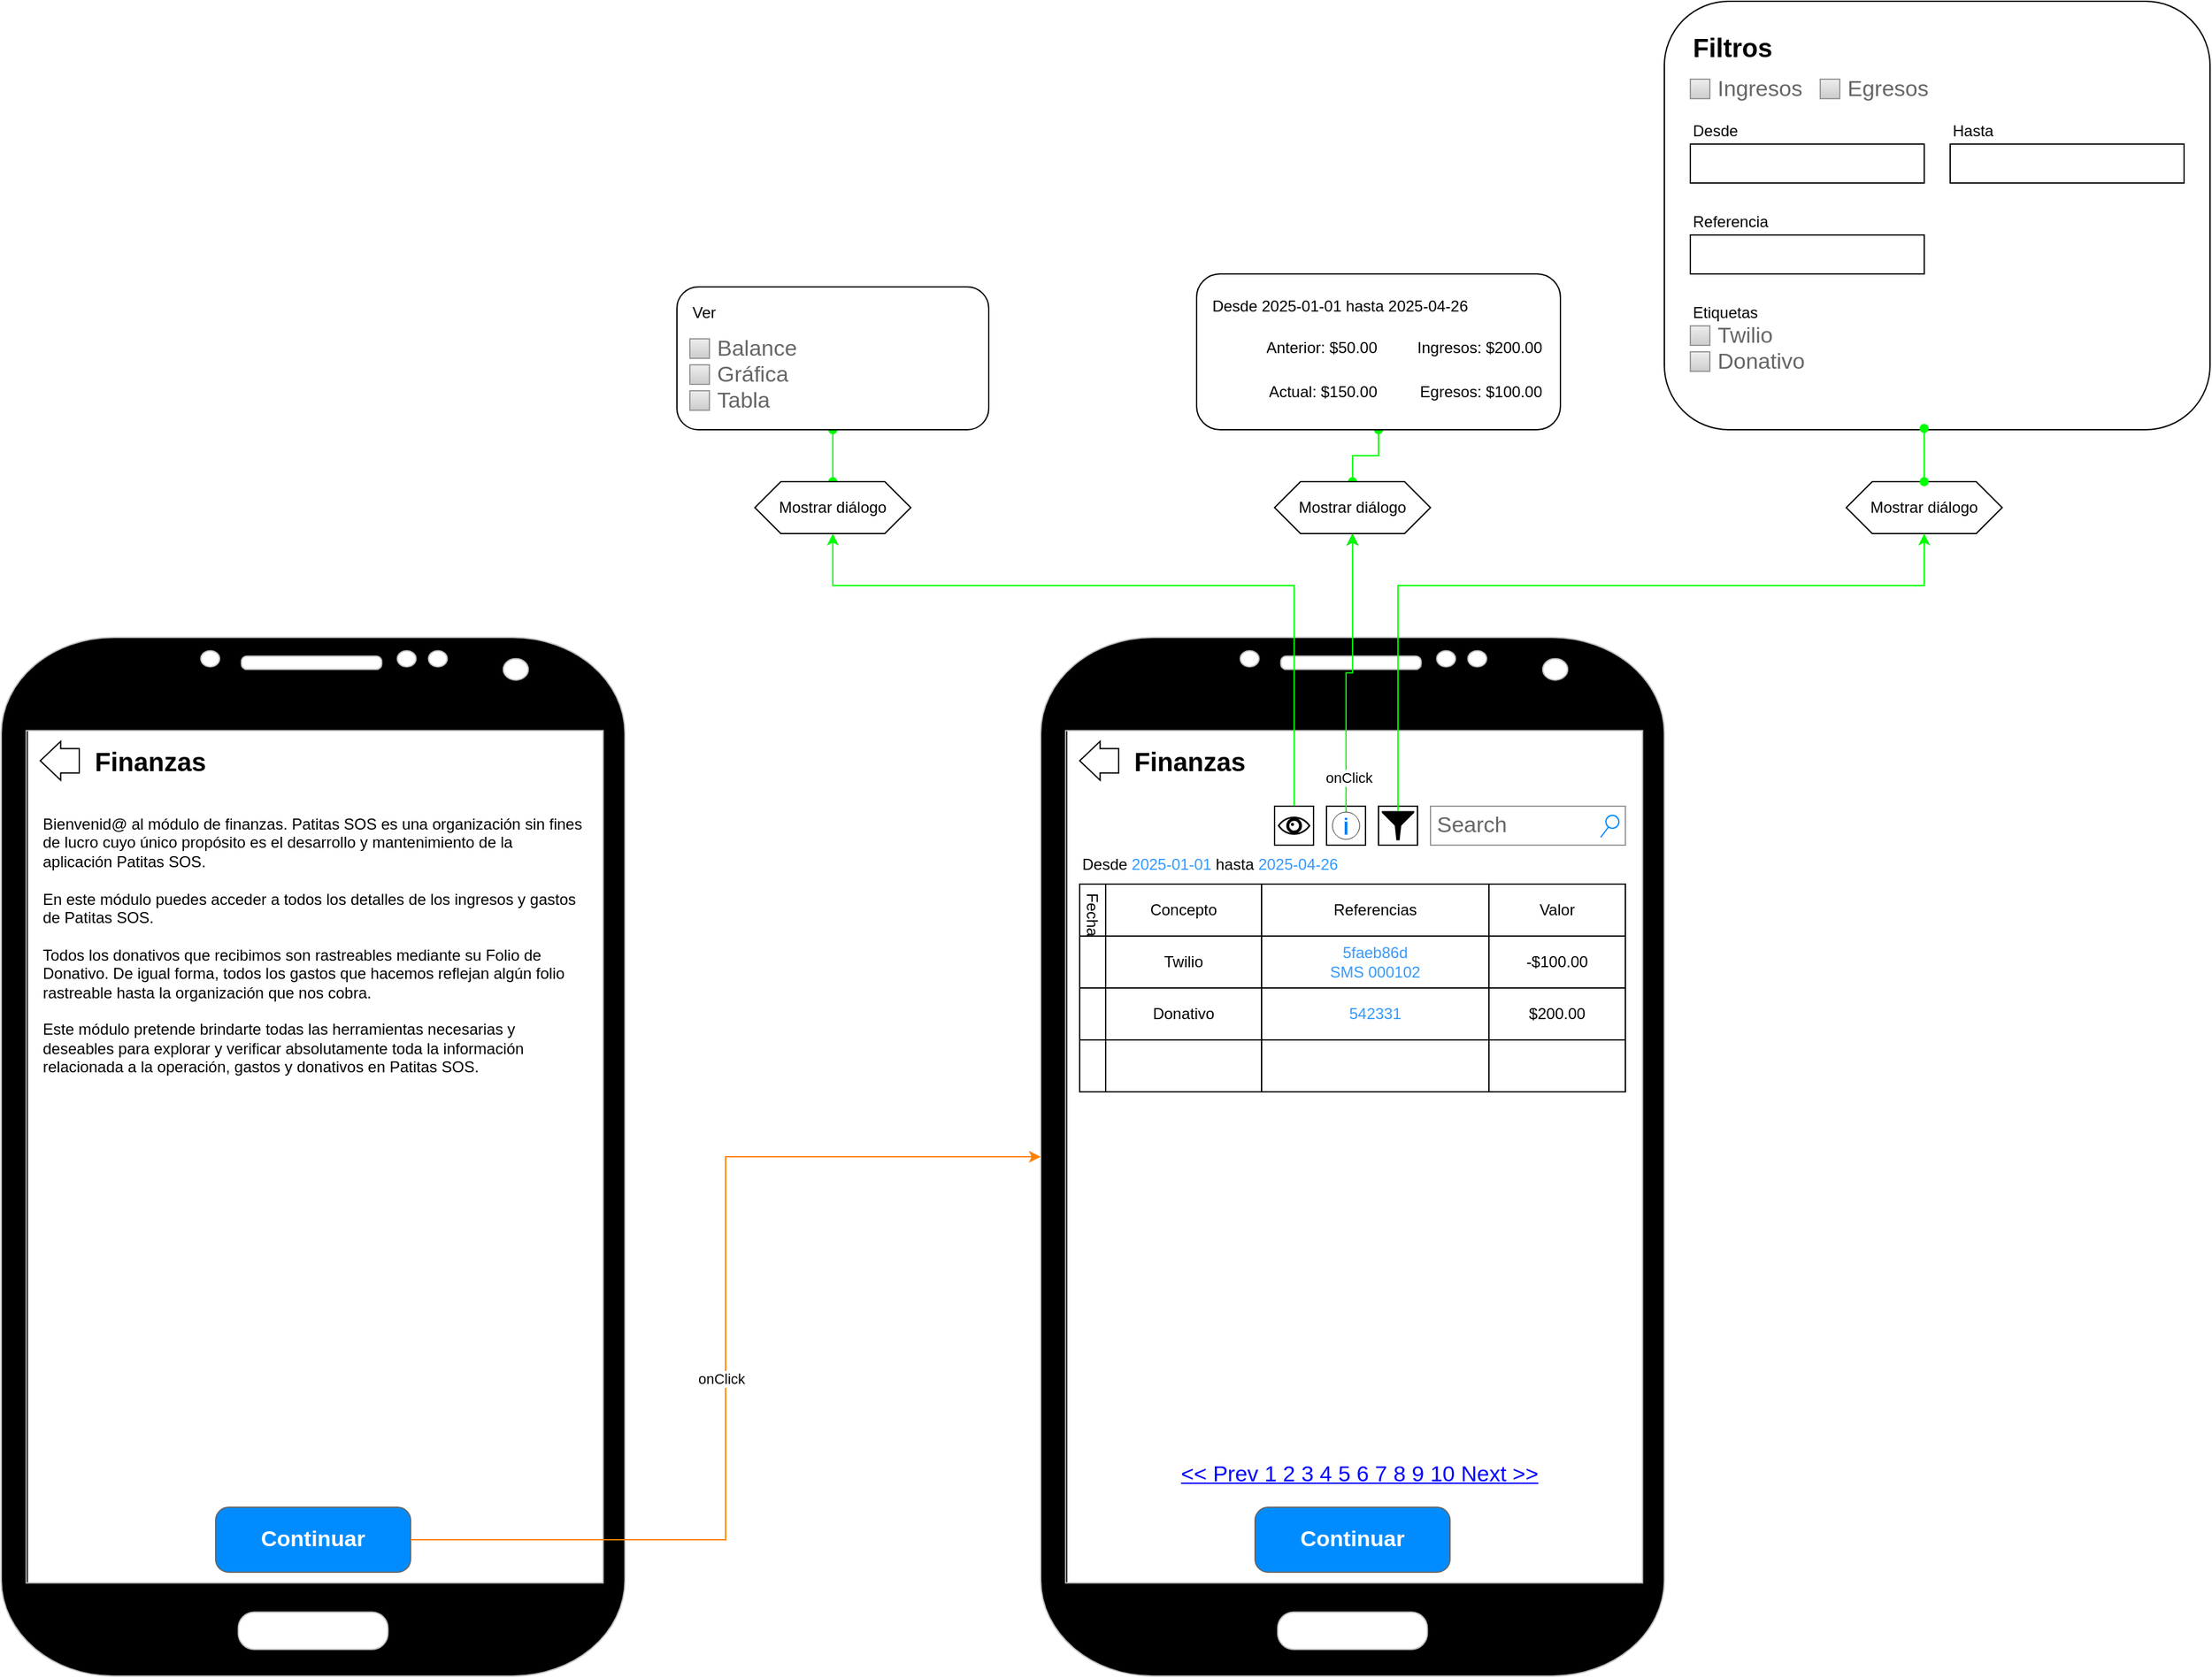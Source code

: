 <mxfile version="26.2.14">
  <diagram name="Page-1" id="u_hujkYW8tRtBw4MjNoY">
    <mxGraphModel dx="1554" dy="1951" grid="1" gridSize="10" guides="1" tooltips="1" connect="1" arrows="1" fold="1" page="1" pageScale="1" pageWidth="850" pageHeight="1100" math="0" shadow="0">
      <root>
        <mxCell id="0" />
        <mxCell id="1" parent="0" />
        <mxCell id="SzBVD9_jWQ-JpdKvvdq1-95" style="edgeStyle=orthogonalEdgeStyle;rounded=0;orthogonalLoop=1;jettySize=auto;html=1;entryX=0.5;entryY=1;entryDx=0;entryDy=0;strokeColor=#00FF00;endArrow=oval;endFill=1;startArrow=oval;startFill=1;" parent="1" source="SzBVD9_jWQ-JpdKvvdq1-90" target="SzBVD9_jWQ-JpdKvvdq1-91" edge="1">
          <mxGeometry relative="1" as="geometry" />
        </mxCell>
        <mxCell id="SzBVD9_jWQ-JpdKvvdq1-90" value="Mostrar diálogo" style="shape=hexagon;perimeter=hexagonPerimeter2;whiteSpace=wrap;html=1;fixedSize=1;" parent="1" vertex="1">
          <mxGeometry x="980" y="-120" width="120" height="40" as="geometry" />
        </mxCell>
        <mxCell id="SzBVD9_jWQ-JpdKvvdq1-2" value="" style="rounded=0;whiteSpace=wrap;html=1;" parent="1" vertex="1">
          <mxGeometry x="20" y="70" width="450" height="660" as="geometry" />
        </mxCell>
        <mxCell id="SzBVD9_jWQ-JpdKvvdq1-1" value="" style="verticalLabelPosition=bottom;verticalAlign=top;html=1;shadow=0;dashed=0;strokeWidth=1;shape=mxgraph.android.phone2;strokeColor=#c0c0c0;fillColor=#000000;" parent="1" vertex="1">
          <mxGeometry width="480" height="800" as="geometry" />
        </mxCell>
        <mxCell id="SzBVD9_jWQ-JpdKvvdq1-3" value="Finanzas" style="text;html=1;align=left;verticalAlign=middle;whiteSpace=wrap;rounded=0;fontStyle=1;fontSize=20;" parent="1" vertex="1">
          <mxGeometry x="70" y="80" width="380" height="30" as="geometry" />
        </mxCell>
        <mxCell id="SzBVD9_jWQ-JpdKvvdq1-4" value="" style="shape=singleArrow;direction=west;whiteSpace=wrap;html=1;arrowWidth=0.627;arrowSize=0.524;" parent="1" vertex="1">
          <mxGeometry x="30" y="80" width="30" height="30" as="geometry" />
        </mxCell>
        <mxCell id="SzBVD9_jWQ-JpdKvvdq1-5" value="&lt;div&gt;Bienvenid@ al módulo de finanzas. Patitas SOS es una organización sin fines de lucro cuyo único propósito es el desarrollo y mantenimiento de la aplicación Patitas SOS.&lt;/div&gt;&lt;div&gt;&lt;br&gt;&lt;/div&gt;&lt;div&gt;En este módulo puedes acceder a todos los detalles de los ingresos y gastos de Patitas SOS.&lt;/div&gt;&lt;div&gt;&lt;br&gt;&lt;/div&gt;&lt;div&gt;Todos los donativos que recibimos son rastreables mediante su Folio de Donativo. De igual forma, todos los gastos que hacemos reflejan algún folio rastreable hasta la organización que nos cobra.&lt;/div&gt;&lt;div&gt;&lt;br&gt;&lt;/div&gt;&lt;div&gt;Este módulo pretende brindarte todas las herramientas necesarias y deseables para explorar y verificar absolutamente toda la información relacionada a la operación, gastos y donativos en Patitas SOS.&lt;/div&gt;" style="text;html=1;align=left;verticalAlign=top;whiteSpace=wrap;rounded=0;" parent="1" vertex="1">
          <mxGeometry x="30" y="130" width="420" height="590" as="geometry" />
        </mxCell>
        <mxCell id="SzBVD9_jWQ-JpdKvvdq1-6" value="Continuar" style="strokeWidth=1;shadow=0;dashed=0;align=center;html=1;shape=mxgraph.mockup.buttons.button;strokeColor=#666666;fontColor=#ffffff;mainText=;buttonStyle=round;fontSize=17;fontStyle=1;fillColor=#008cff;whiteSpace=wrap;" parent="1" vertex="1">
          <mxGeometry x="165" y="670" width="150" height="50" as="geometry" />
        </mxCell>
        <mxCell id="SzBVD9_jWQ-JpdKvvdq1-7" value="" style="rounded=0;whiteSpace=wrap;html=1;" parent="1" vertex="1">
          <mxGeometry x="820" y="70" width="450" height="660" as="geometry" />
        </mxCell>
        <mxCell id="SzBVD9_jWQ-JpdKvvdq1-96" value="" style="edgeStyle=orthogonalEdgeStyle;rounded=0;orthogonalLoop=1;jettySize=auto;html=1;" parent="1" source="SzBVD9_jWQ-JpdKvvdq1-8" target="SzBVD9_jWQ-JpdKvvdq1-90" edge="1">
          <mxGeometry relative="1" as="geometry" />
        </mxCell>
        <mxCell id="SzBVD9_jWQ-JpdKvvdq1-8" value="" style="verticalLabelPosition=bottom;verticalAlign=top;html=1;shadow=0;dashed=0;strokeWidth=1;shape=mxgraph.android.phone2;strokeColor=#c0c0c0;fillColor=#000000;" parent="1" vertex="1">
          <mxGeometry x="800" width="480" height="800" as="geometry" />
        </mxCell>
        <mxCell id="SzBVD9_jWQ-JpdKvvdq1-9" value="Finanzas" style="text;html=1;align=left;verticalAlign=middle;whiteSpace=wrap;rounded=0;fontStyle=1;fontSize=20;" parent="1" vertex="1">
          <mxGeometry x="870" y="80" width="380" height="30" as="geometry" />
        </mxCell>
        <mxCell id="SzBVD9_jWQ-JpdKvvdq1-10" value="" style="shape=singleArrow;direction=west;whiteSpace=wrap;html=1;arrowWidth=0.627;arrowSize=0.524;" parent="1" vertex="1">
          <mxGeometry x="830" y="80" width="30" height="30" as="geometry" />
        </mxCell>
        <mxCell id="SzBVD9_jWQ-JpdKvvdq1-12" value="Continuar" style="strokeWidth=1;shadow=0;dashed=0;align=center;html=1;shape=mxgraph.mockup.buttons.button;strokeColor=#666666;fontColor=#ffffff;mainText=;buttonStyle=round;fontSize=17;fontStyle=1;fillColor=#008cff;whiteSpace=wrap;" parent="1" vertex="1">
          <mxGeometry x="965" y="670" width="150" height="50" as="geometry" />
        </mxCell>
        <mxCell id="SzBVD9_jWQ-JpdKvvdq1-14" value="Search" style="strokeWidth=1;shadow=0;dashed=0;align=center;html=1;shape=mxgraph.mockup.forms.searchBox;strokeColor=#999999;mainText=;strokeColor2=#008cff;fontColor=#666666;fontSize=17;align=left;spacingLeft=3;whiteSpace=wrap;" parent="1" vertex="1">
          <mxGeometry x="1100" y="130" width="150" height="30" as="geometry" />
        </mxCell>
        <mxCell id="SzBVD9_jWQ-JpdKvvdq1-20" value="" style="group" parent="1" vertex="1" connectable="0">
          <mxGeometry x="1060" y="130" width="30" height="30" as="geometry" />
        </mxCell>
        <mxCell id="SzBVD9_jWQ-JpdKvvdq1-18" value="" style="rounded=0;whiteSpace=wrap;html=1;" parent="SzBVD9_jWQ-JpdKvvdq1-20" vertex="1">
          <mxGeometry width="30" height="30" as="geometry" />
        </mxCell>
        <mxCell id="SzBVD9_jWQ-JpdKvvdq1-15" value="" style="sketch=0;aspect=fixed;pointerEvents=1;shadow=0;dashed=0;html=1;strokeColor=none;labelPosition=center;verticalLabelPosition=bottom;verticalAlign=top;align=center;fillColor=#000000;shape=mxgraph.mscae.enterprise.filter" parent="SzBVD9_jWQ-JpdKvvdq1-20" vertex="1">
          <mxGeometry x="2.5" y="3.75" width="25" height="22.5" as="geometry" />
        </mxCell>
        <mxCell id="SzBVD9_jWQ-JpdKvvdq1-53" value="" style="shape=table;startSize=0;container=1;collapsible=0;childLayout=tableLayout;" parent="1" vertex="1">
          <mxGeometry x="830" y="190" width="420" height="160" as="geometry" />
        </mxCell>
        <mxCell id="SzBVD9_jWQ-JpdKvvdq1-54" value="" style="shape=tableRow;horizontal=0;startSize=0;swimlaneHead=0;swimlaneBody=0;strokeColor=inherit;top=0;left=0;bottom=0;right=0;collapsible=0;dropTarget=0;fillColor=none;points=[[0,0.5],[1,0.5]];portConstraint=eastwest;" parent="SzBVD9_jWQ-JpdKvvdq1-53" vertex="1">
          <mxGeometry width="420" height="40" as="geometry" />
        </mxCell>
        <mxCell id="SzBVD9_jWQ-JpdKvvdq1-55" value="Fecha" style="shape=partialRectangle;html=1;whiteSpace=wrap;connectable=0;strokeColor=inherit;overflow=hidden;fillColor=none;top=0;left=0;bottom=0;right=0;pointerEvents=1;textDirection=vertical-lr;align=left;verticalAlign=top;" parent="SzBVD9_jWQ-JpdKvvdq1-54" vertex="1">
          <mxGeometry width="20" height="40" as="geometry">
            <mxRectangle width="20" height="40" as="alternateBounds" />
          </mxGeometry>
        </mxCell>
        <mxCell id="SzBVD9_jWQ-JpdKvvdq1-56" value="Concepto" style="shape=partialRectangle;html=1;whiteSpace=wrap;connectable=0;strokeColor=inherit;overflow=hidden;fillColor=none;top=0;left=0;bottom=0;right=0;pointerEvents=1;" parent="SzBVD9_jWQ-JpdKvvdq1-54" vertex="1">
          <mxGeometry x="20" width="120" height="40" as="geometry">
            <mxRectangle width="120" height="40" as="alternateBounds" />
          </mxGeometry>
        </mxCell>
        <mxCell id="SzBVD9_jWQ-JpdKvvdq1-57" value="Referencias" style="shape=partialRectangle;html=1;whiteSpace=wrap;connectable=0;strokeColor=inherit;overflow=hidden;fillColor=none;top=0;left=0;bottom=0;right=0;pointerEvents=1;" parent="SzBVD9_jWQ-JpdKvvdq1-54" vertex="1">
          <mxGeometry x="140" width="175" height="40" as="geometry">
            <mxRectangle width="175" height="40" as="alternateBounds" />
          </mxGeometry>
        </mxCell>
        <mxCell id="SzBVD9_jWQ-JpdKvvdq1-58" value="Valor" style="shape=partialRectangle;html=1;whiteSpace=wrap;connectable=0;strokeColor=inherit;overflow=hidden;fillColor=none;top=0;left=0;bottom=0;right=0;pointerEvents=1;" parent="SzBVD9_jWQ-JpdKvvdq1-54" vertex="1">
          <mxGeometry x="315" width="105" height="40" as="geometry">
            <mxRectangle width="105" height="40" as="alternateBounds" />
          </mxGeometry>
        </mxCell>
        <mxCell id="SzBVD9_jWQ-JpdKvvdq1-59" value="" style="shape=tableRow;horizontal=0;startSize=0;swimlaneHead=0;swimlaneBody=0;strokeColor=inherit;top=0;left=0;bottom=0;right=0;collapsible=0;dropTarget=0;fillColor=none;points=[[0,0.5],[1,0.5]];portConstraint=eastwest;" parent="SzBVD9_jWQ-JpdKvvdq1-53" vertex="1">
          <mxGeometry y="40" width="420" height="40" as="geometry" />
        </mxCell>
        <mxCell id="SzBVD9_jWQ-JpdKvvdq1-60" value="" style="shape=partialRectangle;html=1;whiteSpace=wrap;connectable=0;strokeColor=inherit;overflow=hidden;fillColor=none;top=0;left=0;bottom=0;right=0;pointerEvents=1;" parent="SzBVD9_jWQ-JpdKvvdq1-59" vertex="1">
          <mxGeometry width="20" height="40" as="geometry">
            <mxRectangle width="20" height="40" as="alternateBounds" />
          </mxGeometry>
        </mxCell>
        <mxCell id="SzBVD9_jWQ-JpdKvvdq1-61" value="Twilio" style="shape=partialRectangle;html=1;whiteSpace=wrap;connectable=0;strokeColor=inherit;overflow=hidden;fillColor=none;top=0;left=0;bottom=0;right=0;pointerEvents=1;" parent="SzBVD9_jWQ-JpdKvvdq1-59" vertex="1">
          <mxGeometry x="20" width="120" height="40" as="geometry">
            <mxRectangle width="120" height="40" as="alternateBounds" />
          </mxGeometry>
        </mxCell>
        <mxCell id="SzBVD9_jWQ-JpdKvvdq1-62" value="&lt;div&gt;&lt;span style=&quot;&quot;&gt;5faeb86d&lt;/span&gt;&lt;/div&gt;&lt;span style=&quot;&quot;&gt;&lt;span style=&quot;&quot;&gt;&lt;span style=&quot;&quot;&gt;&lt;span style=&quot;&quot;&gt;SMS 000102&lt;/span&gt;&lt;/span&gt;&lt;/span&gt;&lt;/span&gt;" style="shape=partialRectangle;html=1;whiteSpace=wrap;connectable=0;strokeColor=inherit;overflow=hidden;fillColor=none;top=0;left=0;bottom=0;right=0;pointerEvents=1;fontColor=#3399FF;" parent="SzBVD9_jWQ-JpdKvvdq1-59" vertex="1">
          <mxGeometry x="140" width="175" height="40" as="geometry">
            <mxRectangle width="175" height="40" as="alternateBounds" />
          </mxGeometry>
        </mxCell>
        <mxCell id="SzBVD9_jWQ-JpdKvvdq1-63" value="-$100.00" style="shape=partialRectangle;html=1;whiteSpace=wrap;connectable=0;strokeColor=inherit;overflow=hidden;fillColor=none;top=0;left=0;bottom=0;right=0;pointerEvents=1;" parent="SzBVD9_jWQ-JpdKvvdq1-59" vertex="1">
          <mxGeometry x="315" width="105" height="40" as="geometry">
            <mxRectangle width="105" height="40" as="alternateBounds" />
          </mxGeometry>
        </mxCell>
        <mxCell id="SzBVD9_jWQ-JpdKvvdq1-64" value="" style="shape=tableRow;horizontal=0;startSize=0;swimlaneHead=0;swimlaneBody=0;strokeColor=inherit;top=0;left=0;bottom=0;right=0;collapsible=0;dropTarget=0;fillColor=none;points=[[0,0.5],[1,0.5]];portConstraint=eastwest;" parent="SzBVD9_jWQ-JpdKvvdq1-53" vertex="1">
          <mxGeometry y="80" width="420" height="40" as="geometry" />
        </mxCell>
        <mxCell id="SzBVD9_jWQ-JpdKvvdq1-65" value="" style="shape=partialRectangle;html=1;whiteSpace=wrap;connectable=0;strokeColor=inherit;overflow=hidden;fillColor=none;top=0;left=0;bottom=0;right=0;pointerEvents=1;" parent="SzBVD9_jWQ-JpdKvvdq1-64" vertex="1">
          <mxGeometry width="20" height="40" as="geometry">
            <mxRectangle width="20" height="40" as="alternateBounds" />
          </mxGeometry>
        </mxCell>
        <mxCell id="SzBVD9_jWQ-JpdKvvdq1-66" value="Donativo" style="shape=partialRectangle;html=1;whiteSpace=wrap;connectable=0;strokeColor=inherit;overflow=hidden;fillColor=none;top=0;left=0;bottom=0;right=0;pointerEvents=1;" parent="SzBVD9_jWQ-JpdKvvdq1-64" vertex="1">
          <mxGeometry x="20" width="120" height="40" as="geometry">
            <mxRectangle width="120" height="40" as="alternateBounds" />
          </mxGeometry>
        </mxCell>
        <mxCell id="SzBVD9_jWQ-JpdKvvdq1-67" value="542331" style="shape=partialRectangle;html=1;whiteSpace=wrap;connectable=0;strokeColor=inherit;overflow=hidden;fillColor=none;top=0;left=0;bottom=0;right=0;pointerEvents=1;fontColor=#3399FF;" parent="SzBVD9_jWQ-JpdKvvdq1-64" vertex="1">
          <mxGeometry x="140" width="175" height="40" as="geometry">
            <mxRectangle width="175" height="40" as="alternateBounds" />
          </mxGeometry>
        </mxCell>
        <mxCell id="SzBVD9_jWQ-JpdKvvdq1-68" value="$200.00" style="shape=partialRectangle;html=1;whiteSpace=wrap;connectable=0;strokeColor=inherit;overflow=hidden;fillColor=none;top=0;left=0;bottom=0;right=0;pointerEvents=1;" parent="SzBVD9_jWQ-JpdKvvdq1-64" vertex="1">
          <mxGeometry x="315" width="105" height="40" as="geometry">
            <mxRectangle width="105" height="40" as="alternateBounds" />
          </mxGeometry>
        </mxCell>
        <mxCell id="SzBVD9_jWQ-JpdKvvdq1-69" value="" style="shape=tableRow;horizontal=0;startSize=0;swimlaneHead=0;swimlaneBody=0;strokeColor=inherit;top=0;left=0;bottom=0;right=0;collapsible=0;dropTarget=0;fillColor=none;points=[[0,0.5],[1,0.5]];portConstraint=eastwest;" parent="SzBVD9_jWQ-JpdKvvdq1-53" vertex="1">
          <mxGeometry y="120" width="420" height="40" as="geometry" />
        </mxCell>
        <mxCell id="SzBVD9_jWQ-JpdKvvdq1-70" value="" style="shape=partialRectangle;html=1;whiteSpace=wrap;connectable=0;strokeColor=inherit;overflow=hidden;fillColor=none;top=0;left=0;bottom=0;right=0;pointerEvents=1;" parent="SzBVD9_jWQ-JpdKvvdq1-69" vertex="1">
          <mxGeometry width="20" height="40" as="geometry">
            <mxRectangle width="20" height="40" as="alternateBounds" />
          </mxGeometry>
        </mxCell>
        <mxCell id="SzBVD9_jWQ-JpdKvvdq1-71" value="" style="shape=partialRectangle;html=1;whiteSpace=wrap;connectable=0;strokeColor=inherit;overflow=hidden;fillColor=none;top=0;left=0;bottom=0;right=0;pointerEvents=1;" parent="SzBVD9_jWQ-JpdKvvdq1-69" vertex="1">
          <mxGeometry x="20" width="120" height="40" as="geometry">
            <mxRectangle width="120" height="40" as="alternateBounds" />
          </mxGeometry>
        </mxCell>
        <mxCell id="SzBVD9_jWQ-JpdKvvdq1-72" value="" style="shape=partialRectangle;html=1;whiteSpace=wrap;connectable=0;strokeColor=inherit;overflow=hidden;fillColor=none;top=0;left=0;bottom=0;right=0;pointerEvents=1;" parent="SzBVD9_jWQ-JpdKvvdq1-69" vertex="1">
          <mxGeometry x="140" width="175" height="40" as="geometry">
            <mxRectangle width="175" height="40" as="alternateBounds" />
          </mxGeometry>
        </mxCell>
        <mxCell id="SzBVD9_jWQ-JpdKvvdq1-73" value="" style="shape=partialRectangle;html=1;whiteSpace=wrap;connectable=0;strokeColor=inherit;overflow=hidden;fillColor=none;top=0;left=0;bottom=0;right=0;pointerEvents=1;" parent="SzBVD9_jWQ-JpdKvvdq1-69" vertex="1">
          <mxGeometry x="315" width="105" height="40" as="geometry">
            <mxRectangle width="105" height="40" as="alternateBounds" />
          </mxGeometry>
        </mxCell>
        <mxCell id="SzBVD9_jWQ-JpdKvvdq1-74" value="&lt;&lt; Prev 1 2 3 4 5 6 7 8 9 10 Next &gt;&gt;" style="strokeWidth=1;shadow=0;dashed=0;align=center;html=1;shape=mxgraph.mockup.navigation.pagination;linkText=;fontSize=17;fontColor=#0000ff;fontStyle=4;" parent="1" vertex="1">
          <mxGeometry x="870" y="630" width="350" height="30" as="geometry" />
        </mxCell>
        <mxCell id="SzBVD9_jWQ-JpdKvvdq1-75" value="Desde &lt;span style=&quot;color: rgb(51, 153, 255);&quot;&gt;2025-01-01&lt;/span&gt; hasta &lt;span style=&quot;color: rgb(51, 153, 255);&quot;&gt;2025-04-26&lt;/span&gt;" style="text;html=1;align=left;verticalAlign=middle;whiteSpace=wrap;rounded=0;" parent="1" vertex="1">
          <mxGeometry x="830" y="160" width="420" height="30" as="geometry" />
        </mxCell>
        <mxCell id="SzBVD9_jWQ-JpdKvvdq1-89" value="" style="rounded=0;whiteSpace=wrap;html=1;" parent="1" vertex="1">
          <mxGeometry x="1020" y="130" width="30" height="30" as="geometry" />
        </mxCell>
        <mxCell id="SzBVD9_jWQ-JpdKvvdq1-93" style="edgeStyle=orthogonalEdgeStyle;rounded=0;orthogonalLoop=1;jettySize=auto;html=1;strokeColor=#00FF00;" parent="1" source="SzBVD9_jWQ-JpdKvvdq1-88" target="SzBVD9_jWQ-JpdKvvdq1-90" edge="1">
          <mxGeometry relative="1" as="geometry" />
        </mxCell>
        <mxCell id="SzBVD9_jWQ-JpdKvvdq1-94" value="&lt;div&gt;onClick&lt;/div&gt;" style="edgeLabel;html=1;align=center;verticalAlign=middle;resizable=0;points=[];" parent="SzBVD9_jWQ-JpdKvvdq1-93" vertex="1" connectable="0">
          <mxGeometry x="-0.755" y="-2" relative="1" as="geometry">
            <mxPoint as="offset" />
          </mxGeometry>
        </mxCell>
        <mxCell id="SzBVD9_jWQ-JpdKvvdq1-88" value="" style="html=1;verticalLabelPosition=bottom;labelBackgroundColor=#ffffff;verticalAlign=top;shadow=0;dashed=0;strokeWidth=2;shape=mxgraph.ios7.misc.info;strokeColor=#000000;sketch=0;fontColor=#000000;fillColor=default;" parent="1" vertex="1">
          <mxGeometry x="1024.5" y="134.5" width="21" height="21" as="geometry" />
        </mxCell>
        <mxCell id="SzBVD9_jWQ-JpdKvvdq1-92" value="" style="group;labelPosition=center;verticalLabelPosition=middle;align=center;verticalAlign=middle;" parent="1" vertex="1" connectable="0">
          <mxGeometry x="920" y="-280" width="280" height="120" as="geometry" />
        </mxCell>
        <mxCell id="SzBVD9_jWQ-JpdKvvdq1-91" value="" style="rounded=1;whiteSpace=wrap;html=1;" parent="SzBVD9_jWQ-JpdKvvdq1-92" vertex="1">
          <mxGeometry width="280.0" height="120" as="geometry" />
        </mxCell>
        <mxCell id="SzBVD9_jWQ-JpdKvvdq1-77" value="" style="shape=table;startSize=0;container=1;collapsible=0;childLayout=tableLayout;align=left;fontColor=default;strokeColor=none;" parent="SzBVD9_jWQ-JpdKvvdq1-92" vertex="1">
          <mxGeometry x="12.727" y="40" width="254.545" height="66.67" as="geometry" />
        </mxCell>
        <mxCell id="SzBVD9_jWQ-JpdKvvdq1-78" value="" style="shape=tableRow;horizontal=0;startSize=0;swimlaneHead=0;swimlaneBody=0;strokeColor=inherit;top=0;left=0;bottom=0;right=0;collapsible=0;dropTarget=0;fillColor=none;points=[[0,0.5],[1,0.5]];portConstraint=eastwest;" parent="SzBVD9_jWQ-JpdKvvdq1-77" vertex="1">
          <mxGeometry width="254.545" height="34" as="geometry" />
        </mxCell>
        <mxCell id="SzBVD9_jWQ-JpdKvvdq1-79" value="Anterior: $50.00" style="shape=partialRectangle;html=1;whiteSpace=wrap;connectable=0;strokeColor=inherit;overflow=hidden;fillColor=none;top=0;left=0;bottom=0;right=0;pointerEvents=1;align=right;" parent="SzBVD9_jWQ-JpdKvvdq1-78" vertex="1">
          <mxGeometry width="128" height="34" as="geometry">
            <mxRectangle width="128" height="34" as="alternateBounds" />
          </mxGeometry>
        </mxCell>
        <mxCell id="SzBVD9_jWQ-JpdKvvdq1-80" value="Ingresos: $200.00" style="shape=partialRectangle;html=1;whiteSpace=wrap;connectable=0;strokeColor=inherit;overflow=hidden;fillColor=none;top=0;left=0;bottom=0;right=0;pointerEvents=1;align=right;" parent="SzBVD9_jWQ-JpdKvvdq1-78" vertex="1">
          <mxGeometry x="128" width="127" height="34" as="geometry">
            <mxRectangle width="127" height="34" as="alternateBounds" />
          </mxGeometry>
        </mxCell>
        <mxCell id="SzBVD9_jWQ-JpdKvvdq1-81" value="" style="shape=tableRow;horizontal=0;startSize=0;swimlaneHead=0;swimlaneBody=0;strokeColor=inherit;top=0;left=0;bottom=0;right=0;collapsible=0;dropTarget=0;fillColor=none;points=[[0,0.5],[1,0.5]];portConstraint=eastwest;" parent="SzBVD9_jWQ-JpdKvvdq1-77" vertex="1">
          <mxGeometry y="34" width="254.545" height="33" as="geometry" />
        </mxCell>
        <mxCell id="SzBVD9_jWQ-JpdKvvdq1-82" value="Actual: $150.00" style="shape=partialRectangle;html=1;whiteSpace=wrap;connectable=0;strokeColor=inherit;overflow=hidden;fillColor=none;top=0;left=0;bottom=0;right=0;pointerEvents=1;align=right;" parent="SzBVD9_jWQ-JpdKvvdq1-81" vertex="1">
          <mxGeometry width="128" height="33" as="geometry">
            <mxRectangle width="128" height="33" as="alternateBounds" />
          </mxGeometry>
        </mxCell>
        <mxCell id="SzBVD9_jWQ-JpdKvvdq1-83" value="&lt;div&gt;Egresos: $100.00&lt;/div&gt;" style="shape=partialRectangle;html=1;whiteSpace=wrap;connectable=0;strokeColor=inherit;overflow=hidden;fillColor=none;top=0;left=0;bottom=0;right=0;pointerEvents=1;align=right;" parent="SzBVD9_jWQ-JpdKvvdq1-81" vertex="1">
          <mxGeometry x="128" width="127" height="33" as="geometry">
            <mxRectangle width="127" height="33" as="alternateBounds" />
          </mxGeometry>
        </mxCell>
        <mxCell id="SzBVD9_jWQ-JpdKvvdq1-97" value="Desde 2025-01-01 hasta 2025-04-26" style="text;html=1;align=center;verticalAlign=middle;resizable=0;points=[];autosize=1;strokeColor=none;fillColor=none;" parent="SzBVD9_jWQ-JpdKvvdq1-92" vertex="1">
          <mxGeometry y="10" width="220" height="30" as="geometry" />
        </mxCell>
        <mxCell id="SzBVD9_jWQ-JpdKvvdq1-98" value="" style="rounded=1;whiteSpace=wrap;html=1;" parent="1" vertex="1">
          <mxGeometry x="1280" y="-490" width="420" height="330" as="geometry" />
        </mxCell>
        <mxCell id="SzBVD9_jWQ-JpdKvvdq1-99" value="&lt;font style=&quot;font-size: 20px;&quot;&gt;&lt;b&gt;Filtros&lt;/b&gt;&lt;/font&gt;" style="text;html=1;align=left;verticalAlign=middle;whiteSpace=wrap;rounded=0;" parent="1" vertex="1">
          <mxGeometry x="1300" y="-470" width="380" height="30" as="geometry" />
        </mxCell>
        <object label="Ingresos" id="SzBVD9_jWQ-JpdKvvdq1-100">
          <mxCell style="strokeWidth=1;shadow=0;dashed=0;align=center;html=1;shape=mxgraph.mockup.forms.rrect;rSize=0;fillColor=#eeeeee;strokeColor=#999999;gradientColor=#cccccc;align=left;spacingLeft=4;fontSize=17;fontColor=#666666;labelPosition=right;metaEdit=1;" parent="1" vertex="1">
            <mxGeometry x="1300" y="-430" width="15" height="15" as="geometry" />
          </mxCell>
        </object>
        <object label="Egresos" id="SzBVD9_jWQ-JpdKvvdq1-103">
          <mxCell style="strokeWidth=1;shadow=0;dashed=0;align=center;html=1;shape=mxgraph.mockup.forms.rrect;rSize=0;fillColor=#eeeeee;strokeColor=#999999;gradientColor=#cccccc;align=left;spacingLeft=4;fontSize=17;fontColor=#666666;labelPosition=right;metaEdit=1;" parent="1" vertex="1">
            <mxGeometry x="1400" y="-430" width="15" height="15" as="geometry" />
          </mxCell>
        </object>
        <mxCell id="SzBVD9_jWQ-JpdKvvdq1-105" value="" style="verticalLabelPosition=bottom;verticalAlign=top;html=1;shape=mxgraph.basic.rect;fillColor2=none;strokeWidth=1;size=20;indent=5;" parent="1" vertex="1">
          <mxGeometry x="1300" y="-380" width="180" height="30" as="geometry" />
        </mxCell>
        <mxCell id="SzBVD9_jWQ-JpdKvvdq1-107" value="Desde" style="text;html=1;align=left;verticalAlign=middle;whiteSpace=wrap;rounded=0;" parent="1" vertex="1">
          <mxGeometry x="1300" y="-400" width="60" height="20" as="geometry" />
        </mxCell>
        <mxCell id="SzBVD9_jWQ-JpdKvvdq1-108" value="" style="verticalLabelPosition=bottom;verticalAlign=top;html=1;shape=mxgraph.basic.rect;fillColor2=none;strokeWidth=1;size=20;indent=5;" parent="1" vertex="1">
          <mxGeometry x="1500" y="-380" width="180" height="30" as="geometry" />
        </mxCell>
        <mxCell id="SzBVD9_jWQ-JpdKvvdq1-109" value="Hasta" style="text;html=1;align=left;verticalAlign=middle;whiteSpace=wrap;rounded=0;" parent="1" vertex="1">
          <mxGeometry x="1500" y="-400" width="60" height="20" as="geometry" />
        </mxCell>
        <mxCell id="SzBVD9_jWQ-JpdKvvdq1-110" value="" style="verticalLabelPosition=bottom;verticalAlign=top;html=1;shape=mxgraph.basic.rect;fillColor2=none;strokeWidth=1;size=20;indent=5;" parent="1" vertex="1">
          <mxGeometry x="1300" y="-310" width="180" height="30" as="geometry" />
        </mxCell>
        <mxCell id="SzBVD9_jWQ-JpdKvvdq1-111" value="Referencia" style="text;html=1;align=left;verticalAlign=middle;whiteSpace=wrap;rounded=0;" parent="1" vertex="1">
          <mxGeometry x="1300" y="-330" width="60" height="20" as="geometry" />
        </mxCell>
        <mxCell id="SzBVD9_jWQ-JpdKvvdq1-112" value="Etiquetas" style="text;html=1;align=left;verticalAlign=middle;whiteSpace=wrap;rounded=0;" parent="1" vertex="1">
          <mxGeometry x="1300" y="-260" width="60" height="20" as="geometry" />
        </mxCell>
        <object label="Twilio" id="SzBVD9_jWQ-JpdKvvdq1-113">
          <mxCell style="strokeWidth=1;shadow=0;dashed=0;align=center;html=1;shape=mxgraph.mockup.forms.rrect;rSize=0;fillColor=#eeeeee;strokeColor=#999999;gradientColor=#cccccc;align=left;spacingLeft=4;fontSize=17;fontColor=#666666;labelPosition=right;metaEdit=1;" parent="1" vertex="1">
            <mxGeometry x="1300" y="-240" width="15" height="15" as="geometry" />
          </mxCell>
        </object>
        <object label="Donativo" id="SzBVD9_jWQ-JpdKvvdq1-114">
          <mxCell style="strokeWidth=1;shadow=0;dashed=0;align=center;html=1;shape=mxgraph.mockup.forms.rrect;rSize=0;fillColor=#eeeeee;strokeColor=#999999;gradientColor=#cccccc;align=left;spacingLeft=4;fontSize=17;fontColor=#666666;labelPosition=right;metaEdit=1;" parent="1" vertex="1">
            <mxGeometry x="1300" y="-220" width="15" height="15" as="geometry" />
          </mxCell>
        </object>
        <mxCell id="SzBVD9_jWQ-JpdKvvdq1-117" value="Mostrar diálogo" style="shape=hexagon;perimeter=hexagonPerimeter2;whiteSpace=wrap;html=1;fixedSize=1;" parent="1" vertex="1">
          <mxGeometry x="1420" y="-120" width="120" height="40" as="geometry" />
        </mxCell>
        <mxCell id="SzBVD9_jWQ-JpdKvvdq1-118" style="edgeStyle=orthogonalEdgeStyle;rounded=0;orthogonalLoop=1;jettySize=auto;html=1;entryX=0.5;entryY=1;entryDx=0;entryDy=0;strokeColor=#00FF00;" parent="1" source="SzBVD9_jWQ-JpdKvvdq1-15" target="SzBVD9_jWQ-JpdKvvdq1-117" edge="1">
          <mxGeometry relative="1" as="geometry">
            <Array as="points">
              <mxPoint x="1075" y="-40" />
              <mxPoint x="1480" y="-40" />
            </Array>
          </mxGeometry>
        </mxCell>
        <mxCell id="SzBVD9_jWQ-JpdKvvdq1-119" style="edgeStyle=orthogonalEdgeStyle;rounded=0;orthogonalLoop=1;jettySize=auto;html=1;exitX=0.5;exitY=0;exitDx=0;exitDy=0;entryX=0.476;entryY=0.997;entryDx=0;entryDy=0;entryPerimeter=0;endArrow=oval;endFill=1;startArrow=oval;startFill=1;strokeColor=#00FF00;" parent="1" source="SzBVD9_jWQ-JpdKvvdq1-117" target="SzBVD9_jWQ-JpdKvvdq1-98" edge="1">
          <mxGeometry relative="1" as="geometry" />
        </mxCell>
        <mxCell id="SzBVD9_jWQ-JpdKvvdq1-121" style="edgeStyle=orthogonalEdgeStyle;rounded=0;orthogonalLoop=1;jettySize=auto;html=1;entryX=0;entryY=0.5;entryDx=0;entryDy=0;entryPerimeter=0;strokeColor=#FF8000;" parent="1" source="SzBVD9_jWQ-JpdKvvdq1-6" target="SzBVD9_jWQ-JpdKvvdq1-8" edge="1">
          <mxGeometry relative="1" as="geometry" />
        </mxCell>
        <mxCell id="SzBVD9_jWQ-JpdKvvdq1-122" value="onClick" style="edgeLabel;html=1;align=center;verticalAlign=middle;resizable=0;points=[];" parent="SzBVD9_jWQ-JpdKvvdq1-121" vertex="1" connectable="0">
          <mxGeometry x="-0.059" y="4" relative="1" as="geometry">
            <mxPoint as="offset" />
          </mxGeometry>
        </mxCell>
        <mxCell id="C3wfjstI1jExYYHbCi3N-5" style="edgeStyle=orthogonalEdgeStyle;rounded=0;orthogonalLoop=1;jettySize=auto;html=1;entryX=0.5;entryY=1;entryDx=0;entryDy=0;strokeColor=#00FF00;" parent="1" source="C3wfjstI1jExYYHbCi3N-2" target="C3wfjstI1jExYYHbCi3N-4" edge="1">
          <mxGeometry relative="1" as="geometry">
            <Array as="points">
              <mxPoint x="995" y="-40" />
              <mxPoint x="640" y="-40" />
            </Array>
          </mxGeometry>
        </mxCell>
        <mxCell id="C3wfjstI1jExYYHbCi3N-2" value="" style="rounded=0;whiteSpace=wrap;html=1;" parent="1" vertex="1">
          <mxGeometry x="980" y="130" width="30" height="30" as="geometry" />
        </mxCell>
        <mxCell id="C3wfjstI1jExYYHbCi3N-3" value="" style="shape=mxgraph.signs.healthcare.eye;html=1;pointerEvents=1;fillColor=#000000;strokeColor=none;verticalLabelPosition=bottom;verticalAlign=top;align=center;aspect=fixed;" parent="1" vertex="1">
          <mxGeometry x="982.4" y="138" width="25.2" height="14" as="geometry" />
        </mxCell>
        <mxCell id="C3wfjstI1jExYYHbCi3N-11" style="edgeStyle=orthogonalEdgeStyle;rounded=0;orthogonalLoop=1;jettySize=auto;html=1;exitX=0.5;exitY=0;exitDx=0;exitDy=0;endArrow=oval;endFill=1;startArrow=oval;startFill=1;strokeColor=#00FF00;" parent="1" source="C3wfjstI1jExYYHbCi3N-4" target="C3wfjstI1jExYYHbCi3N-6" edge="1">
          <mxGeometry relative="1" as="geometry" />
        </mxCell>
        <mxCell id="C3wfjstI1jExYYHbCi3N-4" value="Mostrar diálogo" style="shape=hexagon;perimeter=hexagonPerimeter2;whiteSpace=wrap;html=1;fixedSize=1;" parent="1" vertex="1">
          <mxGeometry x="580" y="-120" width="120" height="40" as="geometry" />
        </mxCell>
        <mxCell id="C3wfjstI1jExYYHbCi3N-6" value="" style="rounded=1;whiteSpace=wrap;html=1;" parent="1" vertex="1">
          <mxGeometry x="520" y="-270" width="240" height="110" as="geometry" />
        </mxCell>
        <mxCell id="C3wfjstI1jExYYHbCi3N-7" value="&lt;div align=&quot;left&quot;&gt;Ver&lt;/div&gt;" style="text;html=1;align=left;verticalAlign=middle;whiteSpace=wrap;rounded=0;" parent="1" vertex="1">
          <mxGeometry x="530" y="-265" width="60" height="30" as="geometry" />
        </mxCell>
        <object label="Gráfica" id="C3wfjstI1jExYYHbCi3N-8">
          <mxCell style="strokeWidth=1;shadow=0;dashed=0;align=center;html=1;shape=mxgraph.mockup.forms.rrect;rSize=0;fillColor=#eeeeee;strokeColor=#999999;gradientColor=#cccccc;align=left;spacingLeft=4;fontSize=17;fontColor=#666666;labelPosition=right;metaEdit=1;" parent="1" vertex="1">
            <mxGeometry x="530" y="-210" width="15" height="15" as="geometry" />
          </mxCell>
        </object>
        <object label="Tabla" id="C3wfjstI1jExYYHbCi3N-10">
          <mxCell style="strokeWidth=1;shadow=0;dashed=0;align=center;html=1;shape=mxgraph.mockup.forms.rrect;rSize=0;fillColor=#eeeeee;strokeColor=#999999;gradientColor=#cccccc;align=left;spacingLeft=4;fontSize=17;fontColor=#666666;labelPosition=right;metaEdit=1;" parent="1" vertex="1">
            <mxGeometry x="530" y="-190" width="15" height="15" as="geometry" />
          </mxCell>
        </object>
        <object label="Balance" id="wIzoDiKb8gDDgMdGuTkO-1">
          <mxCell style="strokeWidth=1;shadow=0;dashed=0;align=center;html=1;shape=mxgraph.mockup.forms.rrect;rSize=0;fillColor=#eeeeee;strokeColor=#999999;gradientColor=#cccccc;align=left;spacingLeft=4;fontSize=17;fontColor=#666666;labelPosition=right;metaEdit=1;" vertex="1" parent="1">
            <mxGeometry x="530" y="-230" width="15" height="15" as="geometry" />
          </mxCell>
        </object>
      </root>
    </mxGraphModel>
  </diagram>
</mxfile>
